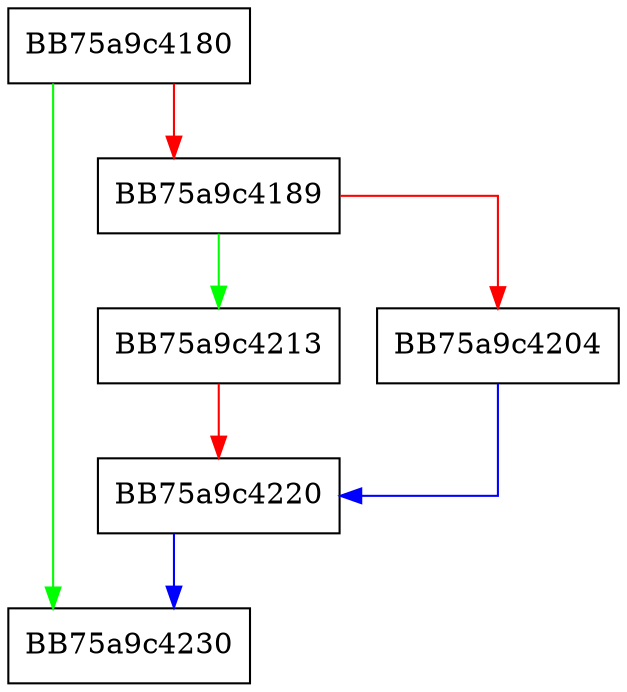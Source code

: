 digraph revert_cfi_models {
  node [shape="box"];
  graph [splines=ortho];
  BB75a9c4180 -> BB75a9c4230 [color="green"];
  BB75a9c4180 -> BB75a9c4189 [color="red"];
  BB75a9c4189 -> BB75a9c4213 [color="green"];
  BB75a9c4189 -> BB75a9c4204 [color="red"];
  BB75a9c4204 -> BB75a9c4220 [color="blue"];
  BB75a9c4213 -> BB75a9c4220 [color="red"];
  BB75a9c4220 -> BB75a9c4230 [color="blue"];
}